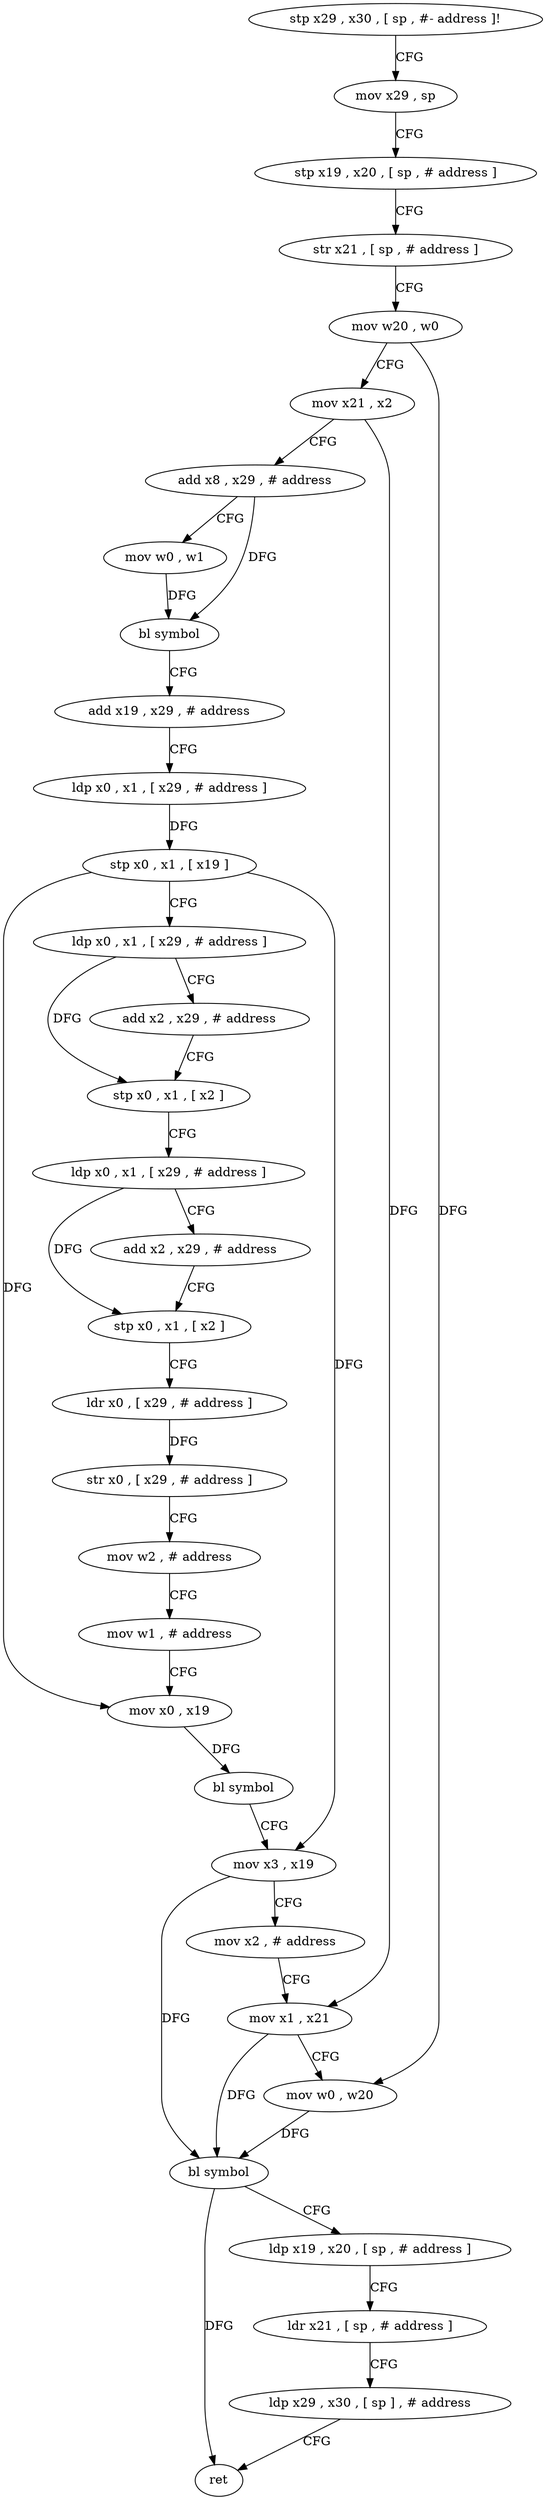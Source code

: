 digraph "func" {
"4229172" [label = "stp x29 , x30 , [ sp , #- address ]!" ]
"4229176" [label = "mov x29 , sp" ]
"4229180" [label = "stp x19 , x20 , [ sp , # address ]" ]
"4229184" [label = "str x21 , [ sp , # address ]" ]
"4229188" [label = "mov w20 , w0" ]
"4229192" [label = "mov x21 , x2" ]
"4229196" [label = "add x8 , x29 , # address" ]
"4229200" [label = "mov w0 , w1" ]
"4229204" [label = "bl symbol" ]
"4229208" [label = "add x19 , x29 , # address" ]
"4229212" [label = "ldp x0 , x1 , [ x29 , # address ]" ]
"4229216" [label = "stp x0 , x1 , [ x19 ]" ]
"4229220" [label = "ldp x0 , x1 , [ x29 , # address ]" ]
"4229224" [label = "add x2 , x29 , # address" ]
"4229228" [label = "stp x0 , x1 , [ x2 ]" ]
"4229232" [label = "ldp x0 , x1 , [ x29 , # address ]" ]
"4229236" [label = "add x2 , x29 , # address" ]
"4229240" [label = "stp x0 , x1 , [ x2 ]" ]
"4229244" [label = "ldr x0 , [ x29 , # address ]" ]
"4229248" [label = "str x0 , [ x29 , # address ]" ]
"4229252" [label = "mov w2 , # address" ]
"4229256" [label = "mov w1 , # address" ]
"4229260" [label = "mov x0 , x19" ]
"4229264" [label = "bl symbol" ]
"4229268" [label = "mov x3 , x19" ]
"4229272" [label = "mov x2 , # address" ]
"4229276" [label = "mov x1 , x21" ]
"4229280" [label = "mov w0 , w20" ]
"4229284" [label = "bl symbol" ]
"4229288" [label = "ldp x19 , x20 , [ sp , # address ]" ]
"4229292" [label = "ldr x21 , [ sp , # address ]" ]
"4229296" [label = "ldp x29 , x30 , [ sp ] , # address" ]
"4229300" [label = "ret" ]
"4229172" -> "4229176" [ label = "CFG" ]
"4229176" -> "4229180" [ label = "CFG" ]
"4229180" -> "4229184" [ label = "CFG" ]
"4229184" -> "4229188" [ label = "CFG" ]
"4229188" -> "4229192" [ label = "CFG" ]
"4229188" -> "4229280" [ label = "DFG" ]
"4229192" -> "4229196" [ label = "CFG" ]
"4229192" -> "4229276" [ label = "DFG" ]
"4229196" -> "4229200" [ label = "CFG" ]
"4229196" -> "4229204" [ label = "DFG" ]
"4229200" -> "4229204" [ label = "DFG" ]
"4229204" -> "4229208" [ label = "CFG" ]
"4229208" -> "4229212" [ label = "CFG" ]
"4229212" -> "4229216" [ label = "DFG" ]
"4229216" -> "4229220" [ label = "CFG" ]
"4229216" -> "4229260" [ label = "DFG" ]
"4229216" -> "4229268" [ label = "DFG" ]
"4229220" -> "4229224" [ label = "CFG" ]
"4229220" -> "4229228" [ label = "DFG" ]
"4229224" -> "4229228" [ label = "CFG" ]
"4229228" -> "4229232" [ label = "CFG" ]
"4229232" -> "4229236" [ label = "CFG" ]
"4229232" -> "4229240" [ label = "DFG" ]
"4229236" -> "4229240" [ label = "CFG" ]
"4229240" -> "4229244" [ label = "CFG" ]
"4229244" -> "4229248" [ label = "DFG" ]
"4229248" -> "4229252" [ label = "CFG" ]
"4229252" -> "4229256" [ label = "CFG" ]
"4229256" -> "4229260" [ label = "CFG" ]
"4229260" -> "4229264" [ label = "DFG" ]
"4229264" -> "4229268" [ label = "CFG" ]
"4229268" -> "4229272" [ label = "CFG" ]
"4229268" -> "4229284" [ label = "DFG" ]
"4229272" -> "4229276" [ label = "CFG" ]
"4229276" -> "4229280" [ label = "CFG" ]
"4229276" -> "4229284" [ label = "DFG" ]
"4229280" -> "4229284" [ label = "DFG" ]
"4229284" -> "4229288" [ label = "CFG" ]
"4229284" -> "4229300" [ label = "DFG" ]
"4229288" -> "4229292" [ label = "CFG" ]
"4229292" -> "4229296" [ label = "CFG" ]
"4229296" -> "4229300" [ label = "CFG" ]
}

